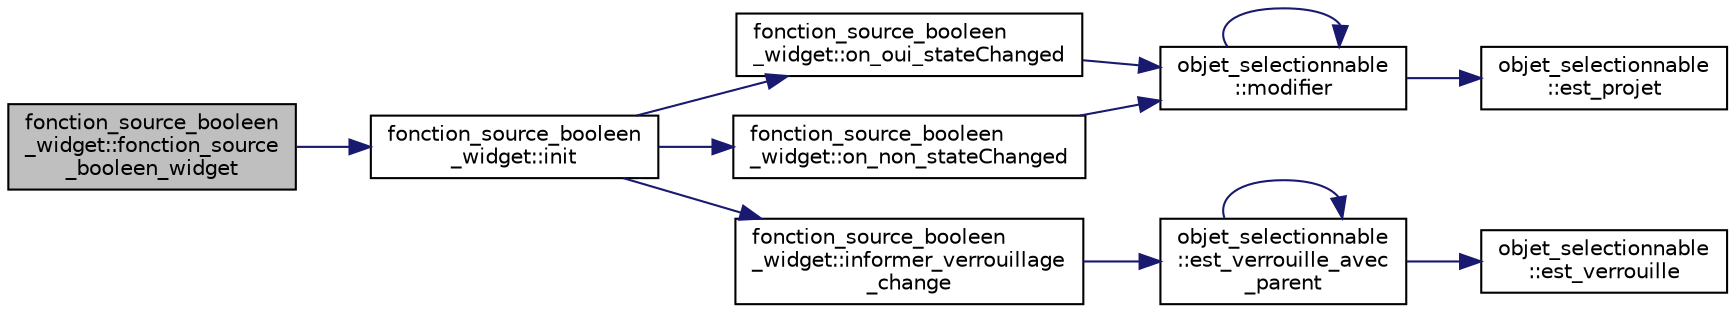 digraph "fonction_source_booleen_widget::fonction_source_booleen_widget"
{
  edge [fontname="Helvetica",fontsize="10",labelfontname="Helvetica",labelfontsize="10"];
  node [fontname="Helvetica",fontsize="10",shape=record];
  rankdir="LR";
  Node0 [label="fonction_source_booleen\l_widget::fonction_source\l_booleen_widget",height=0.2,width=0.4,color="black", fillcolor="grey75", style="filled", fontcolor="black"];
  Node0 -> Node1 [color="midnightblue",fontsize="10",style="solid",fontname="Helvetica"];
  Node1 [label="fonction_source_booleen\l_widget::init",height=0.2,width=0.4,color="black", fillcolor="white", style="filled",URL="$classfonction__source__booleen__widget.html#a180b3ac67d86f2a6b4a7e8c576baf32f",tooltip="Initialise le widget. "];
  Node1 -> Node2 [color="midnightblue",fontsize="10",style="solid",fontname="Helvetica"];
  Node2 [label="fonction_source_booleen\l_widget::on_oui_stateChanged",height=0.2,width=0.4,color="black", fillcolor="white", style="filled",URL="$classfonction__source__booleen__widget.html#acc0a2a0c78229acaa3647314ac6b11f4",tooltip="Fonction appelée lorsque l&#39;état du bouton à cocher OUI est modifié. "];
  Node2 -> Node3 [color="midnightblue",fontsize="10",style="solid",fontname="Helvetica"];
  Node3 [label="objet_selectionnable\l::modifier",height=0.2,width=0.4,color="black", fillcolor="white", style="filled",URL="$classobjet__selectionnable.html#a9f76b8e89231a79c3fc840af874bd868",tooltip="Modifie l&#39;objet. "];
  Node3 -> Node4 [color="midnightblue",fontsize="10",style="solid",fontname="Helvetica"];
  Node4 [label="objet_selectionnable\l::est_projet",height=0.2,width=0.4,color="black", fillcolor="white", style="filled",URL="$classobjet__selectionnable.html#a49ea1a29523e46f099896477a2b43eaa",tooltip="Indique si l&#39;objet est un projet. "];
  Node3 -> Node3 [color="midnightblue",fontsize="10",style="solid",fontname="Helvetica"];
  Node1 -> Node5 [color="midnightblue",fontsize="10",style="solid",fontname="Helvetica"];
  Node5 [label="fonction_source_booleen\l_widget::on_non_stateChanged",height=0.2,width=0.4,color="black", fillcolor="white", style="filled",URL="$classfonction__source__booleen__widget.html#a621a1378fe0885c1c211ea909af0d13d",tooltip="Fonction appelée lorsque l&#39;état du bouton à cocher NON est modifié. "];
  Node5 -> Node3 [color="midnightblue",fontsize="10",style="solid",fontname="Helvetica"];
  Node1 -> Node6 [color="midnightblue",fontsize="10",style="solid",fontname="Helvetica"];
  Node6 [label="fonction_source_booleen\l_widget::informer_verrouillage\l_change",height=0.2,width=0.4,color="black", fillcolor="white", style="filled",URL="$classfonction__source__booleen__widget.html#a3d75dcb2f29c2d1c00888b0f378719cd",tooltip="Fonction appelée lorsque l&#39;état de verrouillage de la fonction associée change. "];
  Node6 -> Node7 [color="midnightblue",fontsize="10",style="solid",fontname="Helvetica"];
  Node7 [label="objet_selectionnable\l::est_verrouille_avec\l_parent",height=0.2,width=0.4,color="black", fillcolor="white", style="filled",URL="$classobjet__selectionnable.html#a001c4584a6430689f478544ec560fb7e",tooltip="Indique si l&#39;objet est verrouillé en considérant également ses parents. "];
  Node7 -> Node8 [color="midnightblue",fontsize="10",style="solid",fontname="Helvetica"];
  Node8 [label="objet_selectionnable\l::est_verrouille",height=0.2,width=0.4,color="black", fillcolor="white", style="filled",URL="$classobjet__selectionnable.html#ae9c29950b9e5b582338ac659ecc3e3d6",tooltip="Indique si l&#39;objet est vérrouillé, i.e. non éditable. "];
  Node7 -> Node7 [color="midnightblue",fontsize="10",style="solid",fontname="Helvetica"];
}
